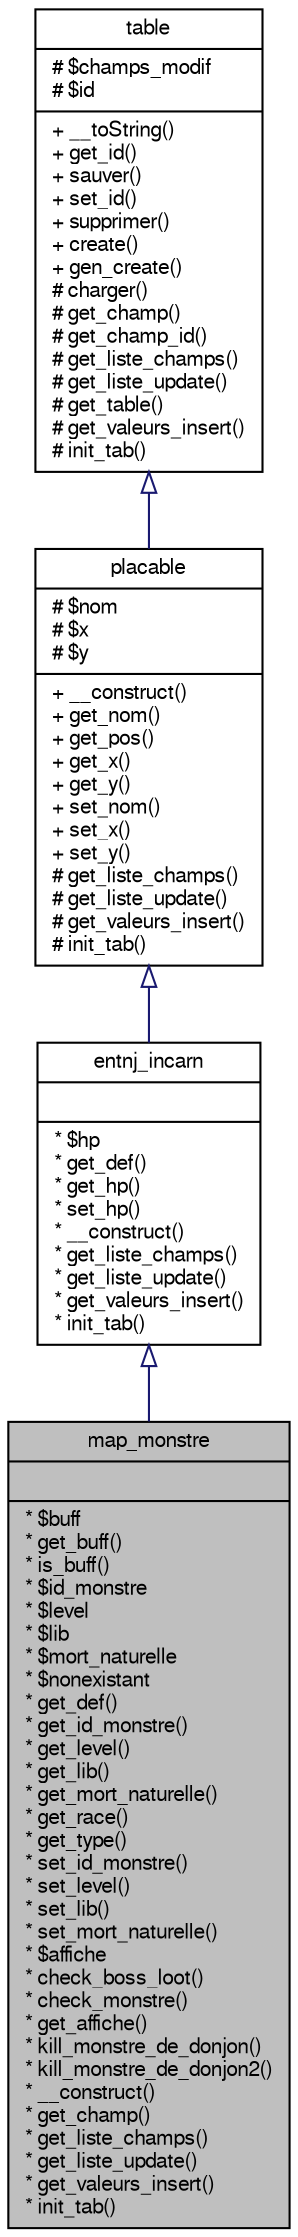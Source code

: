 digraph G
{
  bgcolor="transparent";
  edge [fontname="FreeSans",fontsize="10",labelfontname="FreeSans",labelfontsize="10"];
  node [fontname="FreeSans",fontsize="10",shape=record];
  Node1 [label="{map_monstre\n||* $buff\l* get_buff()\l* is_buff()\l* $id_monstre\l* $level\l* $lib\l* $mort_naturelle\l* $nonexistant\l* get_def()\l* get_id_monstre()\l* get_level()\l* get_lib()\l* get_mort_naturelle()\l* get_race()\l* get_type()\l* set_id_monstre()\l* set_level()\l* set_lib()\l* set_mort_naturelle()\l* $affiche\l* check_boss_loot()\l* check_monstre()\l* get_affiche()\l* kill_monstre_de_donjon()\l* kill_monstre_de_donjon2()\l* __construct()\l* get_champ()\l* get_liste_champs()\l* get_liste_update()\l* get_valeurs_insert()\l* init_tab()\l}",height=0.2,width=0.4,color="black", fillcolor="grey75", style="filled" fontcolor="black"];
  Node2 -> Node1 [dir=back,color="midnightblue",fontsize="10",style="solid",arrowtail="empty",fontname="FreeSans"];
  Node2 [label="{entnj_incarn\n||* $hp\l* get_def()\l* get_hp()\l* set_hp()\l* __construct()\l* get_liste_champs()\l* get_liste_update()\l* get_valeurs_insert()\l* init_tab()\l}",height=0.2,width=0.4,color="black",URL="$classentnj__incarn.html",tooltip="Classe abstraite entnj_incarn Cette classe de base pour les incarnation des entité..."];
  Node3 -> Node2 [dir=back,color="midnightblue",fontsize="10",style="solid",arrowtail="empty",fontname="FreeSans"];
  Node3 [label="{placable\n|# $nom\l# $x\l# $y\l|+ __construct()\l+ get_nom()\l+ get_pos()\l+ get_x()\l+ get_y()\l+ set_nom()\l+ set_x()\l+ set_y()\l# get_liste_champs()\l# get_liste_update()\l# get_valeurs_insert()\l# init_tab()\l}",height=0.2,width=0.4,color="black",URL="$classplacable.html",tooltip="Classe Abstraite placable Cette classe à pour but de définir ce qu&#39;est un objet..."];
  Node4 -> Node3 [dir=back,color="midnightblue",fontsize="10",style="solid",arrowtail="empty",fontname="FreeSans"];
  Node4 [label="{table\n|# $champs_modif\l# $id\l|+ __toString()\l+ get_id()\l+ sauver()\l+ set_id()\l+ supprimer()\l+ create()\l+ gen_create()\l# charger()\l# get_champ()\l# get_champ_id()\l# get_liste_champs()\l# get_liste_update()\l# get_table()\l# get_valeurs_insert()\l# init_tab()\l}",height=0.2,width=0.4,color="black",URL="$classtable.html",tooltip="Classe de base pour les objets représentant un élément d&#39;une table dans la..."];
}
